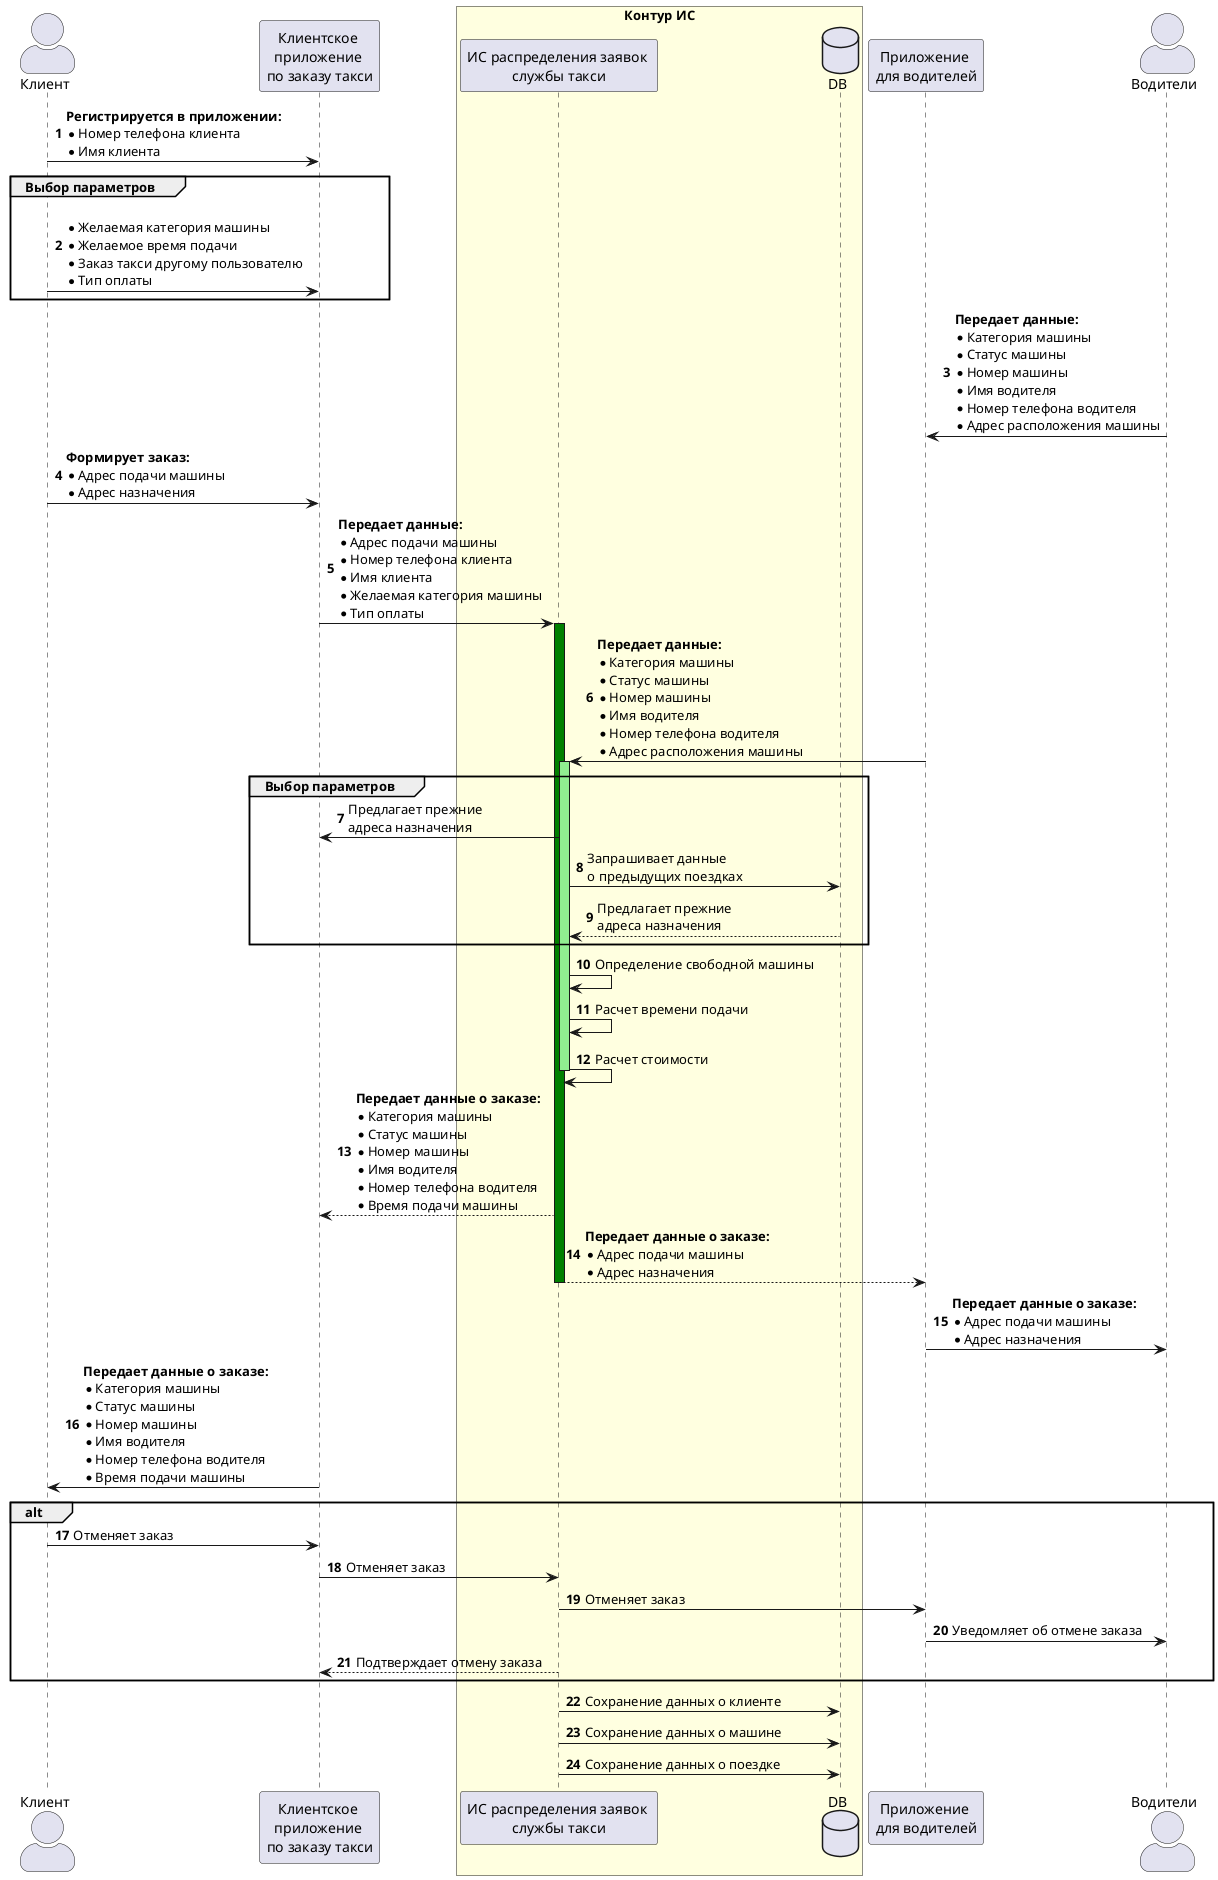 @startuml
'https://plantuml.com/sequence-diagram

autonumber
skinparam actorStyle awesome
actor "Клиент" as cl


participant "Клиентское \nприложение \nпо заказу такси" as cl_app

box "Контур ИС" #lightyellow
participant "ИС распределения заявок \nслужбы такси" as orch
database "DB" as db
end box

participant "Приложение \nдля водителей" as dr_app
actor "Водители" as dr


cl->cl_app: **Регистрируется в приложении:** \n*Номер телефона клиента \n*Имя клиента
group Выбор параметров
cl->cl_app: \n*Желаемая категория машины\n*Желаемое время подачи \n*Заказ такси другому пользователю \n*Тип оплаты

end
dr->dr_app: **Передает данные:**\n*Категория машины \n*Статус машины\n*Номер машины\n*Имя водителя\n*Номер телефона водителя\n*Адрес расположения машины
cl->cl_app: **Формирует заказ:**\n*Адрес подачи машины\n*Адрес назначения
cl_app -> orch: **Передает данные:**\n*Адрес подачи машины \n*Номер телефона клиента \n*Имя клиента \n*Желаемая категория машины\n*Тип оплаты
activate orch #green
dr_app->orch: **Передает данные:** \n*Категория машины \n*Статус машины\n*Номер машины\n*Имя водителя\n*Номер телефона водителя\n*Адрес расположения машины

activate orch #lightgreen
group Выбор параметров
orch->cl_app: Предлагает прежние \nадреса назначения
orch->db: Запрашивает данные \nо предыдущих поездках
db-->orch : Предлагает прежние \nадреса назначения
end
orch->orch : Определение свободной машины
orch->orch : Расчет времени подачи
orch->orch : Расчет стоимости
deactivate orch
orch-->cl_app: **Передает данные о заказе:**\n*Категория машины \n*Статус машины\n*Номер машины\n*Имя водителя\n*Номер телефона водителя\n*Время подачи машины
orch-->dr_app: **Передает данные о заказе:**\n*Адрес подачи машины\n*Адрес назначения
deactivate orch
dr_app->dr: **Передает данные о заказе:**\n*Адрес подачи машины\n*Адрес назначения
cl_app->cl: **Передает данные о заказе:**\n*Категория машины \n*Статус машины\n*Номер машины\n*Имя водителя\n*Номер телефона водителя\n*Время подачи машины
alt
cl->cl_app: Отменяет заказ
cl_app->orch: Отменяет заказ
orch->dr_app: Отменяет заказ
dr_app->dr: Уведомляет об отмене заказа
orch-->cl_app: Подтверждает отмену заказа
end

orch->db: Сохранение данных о клиенте
orch->db: Сохранение данных о машине
orch->db: Сохранение данных о поездке
@enduml